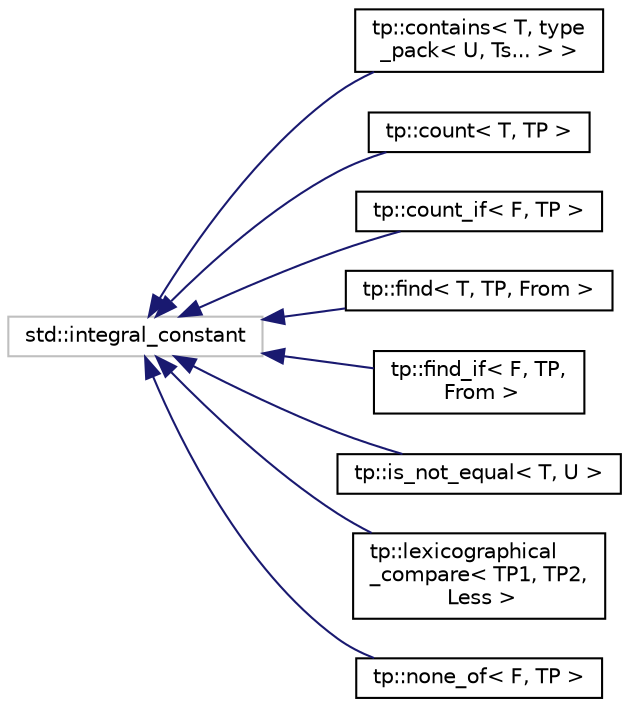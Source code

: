 digraph "Graphical Class Hierarchy"
{
 // LATEX_PDF_SIZE
  edge [fontname="Helvetica",fontsize="10",labelfontname="Helvetica",labelfontsize="10"];
  node [fontname="Helvetica",fontsize="10",shape=record];
  rankdir="LR";
  Node29 [label="std::integral_constant",height=0.2,width=0.4,color="grey75", fillcolor="white", style="filled",tooltip=" "];
  Node29 -> Node0 [dir="back",color="midnightblue",fontsize="10",style="solid",fontname="Helvetica"];
  Node0 [label="tp::contains\< T, type\l_pack\< U, Ts... \> \>",height=0.2,width=0.4,color="black", fillcolor="white", style="filled",URL="$structtp_1_1contains_3_01T_00_01type__pack_3_01U_00_01Ts_8_8_8_01_4_01_4.html",tooltip=" "];
  Node29 -> Node31 [dir="back",color="midnightblue",fontsize="10",style="solid",fontname="Helvetica"];
  Node31 [label="tp::count\< T, TP \>",height=0.2,width=0.4,color="black", fillcolor="white", style="filled",URL="$structtp_1_1count.html",tooltip="Returns the number of elements with the specific type."];
  Node29 -> Node32 [dir="back",color="midnightblue",fontsize="10",style="solid",fontname="Helvetica"];
  Node32 [label="tp::count_if\< F, TP \>",height=0.2,width=0.4,color="black", fillcolor="white", style="filled",URL="$structtp_1_1count__if.html",tooltip="Returns the number of elements satisfying predicate condition."];
  Node29 -> Node33 [dir="back",color="midnightblue",fontsize="10",style="solid",fontname="Helvetica"];
  Node33 [label="tp::find\< T, TP, From \>",height=0.2,width=0.4,color="black", fillcolor="white", style="filled",URL="$structtp_1_1find.html",tooltip="Finds the certain type in the type_pack."];
  Node29 -> Node34 [dir="back",color="midnightblue",fontsize="10",style="solid",fontname="Helvetica"];
  Node34 [label="tp::find_if\< F, TP,\l From \>",height=0.2,width=0.4,color="black", fillcolor="white", style="filled",URL="$structtp_1_1find__if.html",tooltip="First the first type in a type_pack satisfying predicate condition."];
  Node29 -> Node35 [dir="back",color="midnightblue",fontsize="10",style="solid",fontname="Helvetica"];
  Node35 [label="tp::is_not_equal\< T, U \>",height=0.2,width=0.4,color="black", fillcolor="white", style="filled",URL="$structtp_1_1is__not__equal.html",tooltip="Checks if the two type_packs or just_types is not equal."];
  Node29 -> Node36 [dir="back",color="midnightblue",fontsize="10",style="solid",fontname="Helvetica"];
  Node36 [label="tp::lexicographical\l_compare\< TP1, TP2,\l Less \>",height=0.2,width=0.4,color="black", fillcolor="white", style="filled",URL="$structtp_1_1lexicographical__compare.html",tooltip="Returns true if one type_pack is lexicographically less than another."];
  Node29 -> Node37 [dir="back",color="midnightblue",fontsize="10",style="solid",fontname="Helvetica"];
  Node37 [label="tp::none_of\< F, TP \>",height=0.2,width=0.4,color="black", fillcolor="white", style="filled",URL="$structtp_1_1none__of.html",tooltip="Checks if unary predicate is true for no elements in a type_pack."];
}
